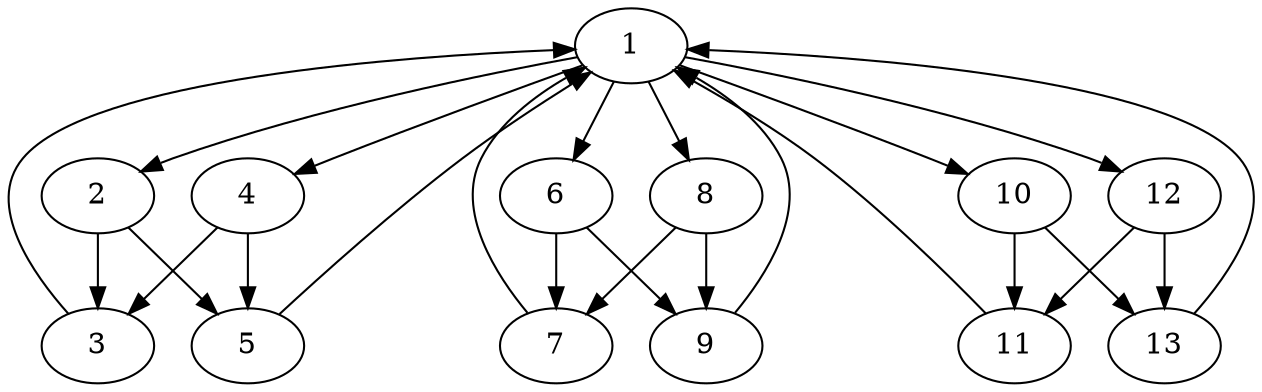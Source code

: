 digraph {
1 -> 2
1 -> 4
1 -> 6
1 -> 8
1 -> 10
1 -> 12
2 -> 3
2 -> 5
3 -> 1
4 -> 3
4 -> 5
5 -> 1
6 -> 7
6 -> 9
7 -> 1
8 -> 7
8 -> 9
9 -> 1
10 -> 11
10 -> 13
11 -> 1
12 -> 11
12 -> 13
13 -> 1
}